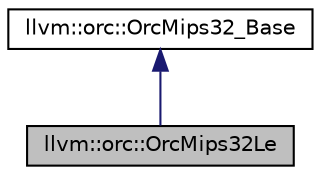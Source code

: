 digraph "llvm::orc::OrcMips32Le"
{
 // LATEX_PDF_SIZE
  bgcolor="transparent";
  edge [fontname="Helvetica",fontsize="10",labelfontname="Helvetica",labelfontsize="10"];
  node [fontname="Helvetica",fontsize="10",shape=record];
  Node1 [label="llvm::orc::OrcMips32Le",height=0.2,width=0.4,color="black", fillcolor="grey75", style="filled", fontcolor="black",tooltip=" "];
  Node2 -> Node1 [dir="back",color="midnightblue",fontsize="10",style="solid",fontname="Helvetica"];
  Node2 [label="llvm::orc::OrcMips32_Base",height=0.2,width=0.4,color="black",URL="$classllvm_1_1orc_1_1OrcMips32__Base.html",tooltip=" "];
}
